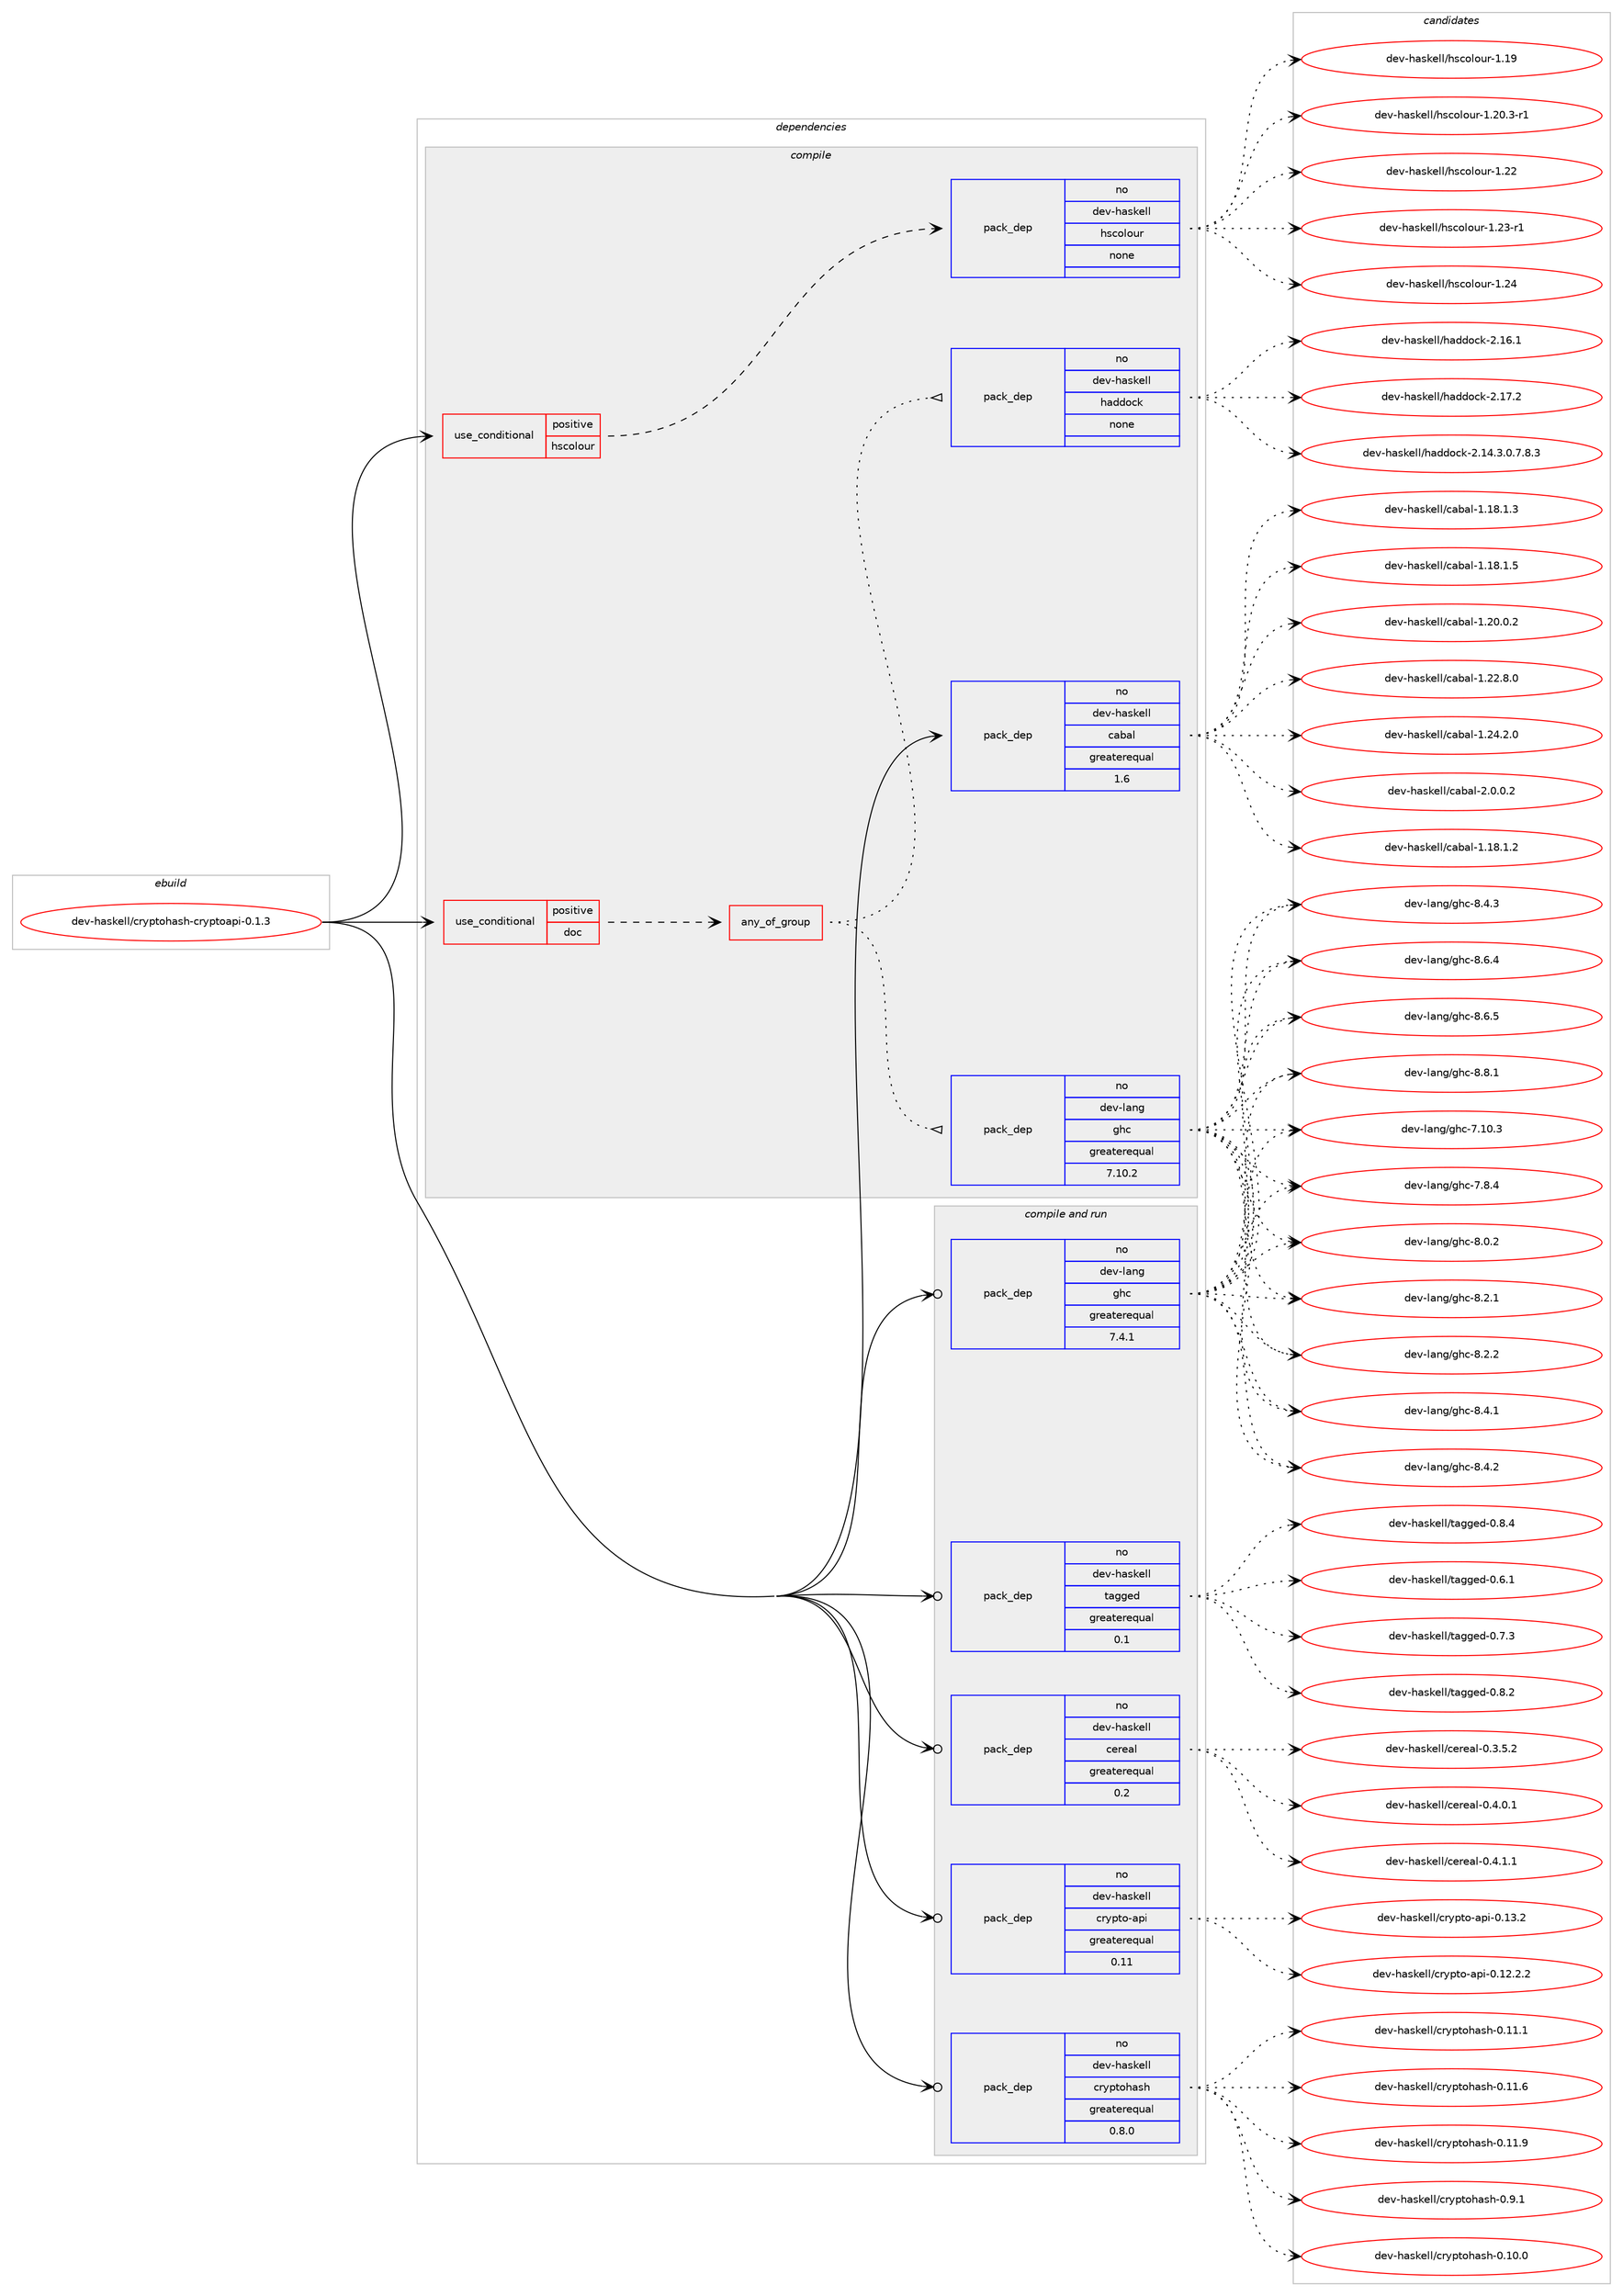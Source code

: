 digraph prolog {

# *************
# Graph options
# *************

newrank=true;
concentrate=true;
compound=true;
graph [rankdir=LR,fontname=Helvetica,fontsize=10,ranksep=1.5];#, ranksep=2.5, nodesep=0.2];
edge  [arrowhead=vee];
node  [fontname=Helvetica,fontsize=10];

# **********
# The ebuild
# **********

subgraph cluster_leftcol {
color=gray;
rank=same;
label=<<i>ebuild</i>>;
id [label="dev-haskell/cryptohash-cryptoapi-0.1.3", color=red, width=4, href="../dev-haskell/cryptohash-cryptoapi-0.1.3.svg"];
}

# ****************
# The dependencies
# ****************

subgraph cluster_midcol {
color=gray;
label=<<i>dependencies</i>>;
subgraph cluster_compile {
fillcolor="#eeeeee";
style=filled;
label=<<i>compile</i>>;
subgraph cond125400 {
dependency530605 [label=<<TABLE BORDER="0" CELLBORDER="1" CELLSPACING="0" CELLPADDING="4"><TR><TD ROWSPAN="3" CELLPADDING="10">use_conditional</TD></TR><TR><TD>positive</TD></TR><TR><TD>doc</TD></TR></TABLE>>, shape=none, color=red];
subgraph any9712 {
dependency530606 [label=<<TABLE BORDER="0" CELLBORDER="1" CELLSPACING="0" CELLPADDING="4"><TR><TD CELLPADDING="10">any_of_group</TD></TR></TABLE>>, shape=none, color=red];subgraph pack395136 {
dependency530607 [label=<<TABLE BORDER="0" CELLBORDER="1" CELLSPACING="0" CELLPADDING="4" WIDTH="220"><TR><TD ROWSPAN="6" CELLPADDING="30">pack_dep</TD></TR><TR><TD WIDTH="110">no</TD></TR><TR><TD>dev-haskell</TD></TR><TR><TD>haddock</TD></TR><TR><TD>none</TD></TR><TR><TD></TD></TR></TABLE>>, shape=none, color=blue];
}
dependency530606:e -> dependency530607:w [weight=20,style="dotted",arrowhead="oinv"];
subgraph pack395137 {
dependency530608 [label=<<TABLE BORDER="0" CELLBORDER="1" CELLSPACING="0" CELLPADDING="4" WIDTH="220"><TR><TD ROWSPAN="6" CELLPADDING="30">pack_dep</TD></TR><TR><TD WIDTH="110">no</TD></TR><TR><TD>dev-lang</TD></TR><TR><TD>ghc</TD></TR><TR><TD>greaterequal</TD></TR><TR><TD>7.10.2</TD></TR></TABLE>>, shape=none, color=blue];
}
dependency530606:e -> dependency530608:w [weight=20,style="dotted",arrowhead="oinv"];
}
dependency530605:e -> dependency530606:w [weight=20,style="dashed",arrowhead="vee"];
}
id:e -> dependency530605:w [weight=20,style="solid",arrowhead="vee"];
subgraph cond125401 {
dependency530609 [label=<<TABLE BORDER="0" CELLBORDER="1" CELLSPACING="0" CELLPADDING="4"><TR><TD ROWSPAN="3" CELLPADDING="10">use_conditional</TD></TR><TR><TD>positive</TD></TR><TR><TD>hscolour</TD></TR></TABLE>>, shape=none, color=red];
subgraph pack395138 {
dependency530610 [label=<<TABLE BORDER="0" CELLBORDER="1" CELLSPACING="0" CELLPADDING="4" WIDTH="220"><TR><TD ROWSPAN="6" CELLPADDING="30">pack_dep</TD></TR><TR><TD WIDTH="110">no</TD></TR><TR><TD>dev-haskell</TD></TR><TR><TD>hscolour</TD></TR><TR><TD>none</TD></TR><TR><TD></TD></TR></TABLE>>, shape=none, color=blue];
}
dependency530609:e -> dependency530610:w [weight=20,style="dashed",arrowhead="vee"];
}
id:e -> dependency530609:w [weight=20,style="solid",arrowhead="vee"];
subgraph pack395139 {
dependency530611 [label=<<TABLE BORDER="0" CELLBORDER="1" CELLSPACING="0" CELLPADDING="4" WIDTH="220"><TR><TD ROWSPAN="6" CELLPADDING="30">pack_dep</TD></TR><TR><TD WIDTH="110">no</TD></TR><TR><TD>dev-haskell</TD></TR><TR><TD>cabal</TD></TR><TR><TD>greaterequal</TD></TR><TR><TD>1.6</TD></TR></TABLE>>, shape=none, color=blue];
}
id:e -> dependency530611:w [weight=20,style="solid",arrowhead="vee"];
}
subgraph cluster_compileandrun {
fillcolor="#eeeeee";
style=filled;
label=<<i>compile and run</i>>;
subgraph pack395140 {
dependency530612 [label=<<TABLE BORDER="0" CELLBORDER="1" CELLSPACING="0" CELLPADDING="4" WIDTH="220"><TR><TD ROWSPAN="6" CELLPADDING="30">pack_dep</TD></TR><TR><TD WIDTH="110">no</TD></TR><TR><TD>dev-haskell</TD></TR><TR><TD>cereal</TD></TR><TR><TD>greaterequal</TD></TR><TR><TD>0.2</TD></TR></TABLE>>, shape=none, color=blue];
}
id:e -> dependency530612:w [weight=20,style="solid",arrowhead="odotvee"];
subgraph pack395141 {
dependency530613 [label=<<TABLE BORDER="0" CELLBORDER="1" CELLSPACING="0" CELLPADDING="4" WIDTH="220"><TR><TD ROWSPAN="6" CELLPADDING="30">pack_dep</TD></TR><TR><TD WIDTH="110">no</TD></TR><TR><TD>dev-haskell</TD></TR><TR><TD>crypto-api</TD></TR><TR><TD>greaterequal</TD></TR><TR><TD>0.11</TD></TR></TABLE>>, shape=none, color=blue];
}
id:e -> dependency530613:w [weight=20,style="solid",arrowhead="odotvee"];
subgraph pack395142 {
dependency530614 [label=<<TABLE BORDER="0" CELLBORDER="1" CELLSPACING="0" CELLPADDING="4" WIDTH="220"><TR><TD ROWSPAN="6" CELLPADDING="30">pack_dep</TD></TR><TR><TD WIDTH="110">no</TD></TR><TR><TD>dev-haskell</TD></TR><TR><TD>cryptohash</TD></TR><TR><TD>greaterequal</TD></TR><TR><TD>0.8.0</TD></TR></TABLE>>, shape=none, color=blue];
}
id:e -> dependency530614:w [weight=20,style="solid",arrowhead="odotvee"];
subgraph pack395143 {
dependency530615 [label=<<TABLE BORDER="0" CELLBORDER="1" CELLSPACING="0" CELLPADDING="4" WIDTH="220"><TR><TD ROWSPAN="6" CELLPADDING="30">pack_dep</TD></TR><TR><TD WIDTH="110">no</TD></TR><TR><TD>dev-haskell</TD></TR><TR><TD>tagged</TD></TR><TR><TD>greaterequal</TD></TR><TR><TD>0.1</TD></TR></TABLE>>, shape=none, color=blue];
}
id:e -> dependency530615:w [weight=20,style="solid",arrowhead="odotvee"];
subgraph pack395144 {
dependency530616 [label=<<TABLE BORDER="0" CELLBORDER="1" CELLSPACING="0" CELLPADDING="4" WIDTH="220"><TR><TD ROWSPAN="6" CELLPADDING="30">pack_dep</TD></TR><TR><TD WIDTH="110">no</TD></TR><TR><TD>dev-lang</TD></TR><TR><TD>ghc</TD></TR><TR><TD>greaterequal</TD></TR><TR><TD>7.4.1</TD></TR></TABLE>>, shape=none, color=blue];
}
id:e -> dependency530616:w [weight=20,style="solid",arrowhead="odotvee"];
}
subgraph cluster_run {
fillcolor="#eeeeee";
style=filled;
label=<<i>run</i>>;
}
}

# **************
# The candidates
# **************

subgraph cluster_choices {
rank=same;
color=gray;
label=<<i>candidates</i>>;

subgraph choice395136 {
color=black;
nodesep=1;
choice1001011184510497115107101108108471049710010011199107455046495246514648465546564651 [label="dev-haskell/haddock-2.14.3.0.7.8.3", color=red, width=4,href="../dev-haskell/haddock-2.14.3.0.7.8.3.svg"];
choice100101118451049711510710110810847104971001001119910745504649544649 [label="dev-haskell/haddock-2.16.1", color=red, width=4,href="../dev-haskell/haddock-2.16.1.svg"];
choice100101118451049711510710110810847104971001001119910745504649554650 [label="dev-haskell/haddock-2.17.2", color=red, width=4,href="../dev-haskell/haddock-2.17.2.svg"];
dependency530607:e -> choice1001011184510497115107101108108471049710010011199107455046495246514648465546564651:w [style=dotted,weight="100"];
dependency530607:e -> choice100101118451049711510710110810847104971001001119910745504649544649:w [style=dotted,weight="100"];
dependency530607:e -> choice100101118451049711510710110810847104971001001119910745504649554650:w [style=dotted,weight="100"];
}
subgraph choice395137 {
color=black;
nodesep=1;
choice1001011184510897110103471031049945554649484651 [label="dev-lang/ghc-7.10.3", color=red, width=4,href="../dev-lang/ghc-7.10.3.svg"];
choice10010111845108971101034710310499455546564652 [label="dev-lang/ghc-7.8.4", color=red, width=4,href="../dev-lang/ghc-7.8.4.svg"];
choice10010111845108971101034710310499455646484650 [label="dev-lang/ghc-8.0.2", color=red, width=4,href="../dev-lang/ghc-8.0.2.svg"];
choice10010111845108971101034710310499455646504649 [label="dev-lang/ghc-8.2.1", color=red, width=4,href="../dev-lang/ghc-8.2.1.svg"];
choice10010111845108971101034710310499455646504650 [label="dev-lang/ghc-8.2.2", color=red, width=4,href="../dev-lang/ghc-8.2.2.svg"];
choice10010111845108971101034710310499455646524649 [label="dev-lang/ghc-8.4.1", color=red, width=4,href="../dev-lang/ghc-8.4.1.svg"];
choice10010111845108971101034710310499455646524650 [label="dev-lang/ghc-8.4.2", color=red, width=4,href="../dev-lang/ghc-8.4.2.svg"];
choice10010111845108971101034710310499455646524651 [label="dev-lang/ghc-8.4.3", color=red, width=4,href="../dev-lang/ghc-8.4.3.svg"];
choice10010111845108971101034710310499455646544652 [label="dev-lang/ghc-8.6.4", color=red, width=4,href="../dev-lang/ghc-8.6.4.svg"];
choice10010111845108971101034710310499455646544653 [label="dev-lang/ghc-8.6.5", color=red, width=4,href="../dev-lang/ghc-8.6.5.svg"];
choice10010111845108971101034710310499455646564649 [label="dev-lang/ghc-8.8.1", color=red, width=4,href="../dev-lang/ghc-8.8.1.svg"];
dependency530608:e -> choice1001011184510897110103471031049945554649484651:w [style=dotted,weight="100"];
dependency530608:e -> choice10010111845108971101034710310499455546564652:w [style=dotted,weight="100"];
dependency530608:e -> choice10010111845108971101034710310499455646484650:w [style=dotted,weight="100"];
dependency530608:e -> choice10010111845108971101034710310499455646504649:w [style=dotted,weight="100"];
dependency530608:e -> choice10010111845108971101034710310499455646504650:w [style=dotted,weight="100"];
dependency530608:e -> choice10010111845108971101034710310499455646524649:w [style=dotted,weight="100"];
dependency530608:e -> choice10010111845108971101034710310499455646524650:w [style=dotted,weight="100"];
dependency530608:e -> choice10010111845108971101034710310499455646524651:w [style=dotted,weight="100"];
dependency530608:e -> choice10010111845108971101034710310499455646544652:w [style=dotted,weight="100"];
dependency530608:e -> choice10010111845108971101034710310499455646544653:w [style=dotted,weight="100"];
dependency530608:e -> choice10010111845108971101034710310499455646564649:w [style=dotted,weight="100"];
}
subgraph choice395138 {
color=black;
nodesep=1;
choice100101118451049711510710110810847104115991111081111171144549464957 [label="dev-haskell/hscolour-1.19", color=red, width=4,href="../dev-haskell/hscolour-1.19.svg"];
choice10010111845104971151071011081084710411599111108111117114454946504846514511449 [label="dev-haskell/hscolour-1.20.3-r1", color=red, width=4,href="../dev-haskell/hscolour-1.20.3-r1.svg"];
choice100101118451049711510710110810847104115991111081111171144549465050 [label="dev-haskell/hscolour-1.22", color=red, width=4,href="../dev-haskell/hscolour-1.22.svg"];
choice1001011184510497115107101108108471041159911110811111711445494650514511449 [label="dev-haskell/hscolour-1.23-r1", color=red, width=4,href="../dev-haskell/hscolour-1.23-r1.svg"];
choice100101118451049711510710110810847104115991111081111171144549465052 [label="dev-haskell/hscolour-1.24", color=red, width=4,href="../dev-haskell/hscolour-1.24.svg"];
dependency530610:e -> choice100101118451049711510710110810847104115991111081111171144549464957:w [style=dotted,weight="100"];
dependency530610:e -> choice10010111845104971151071011081084710411599111108111117114454946504846514511449:w [style=dotted,weight="100"];
dependency530610:e -> choice100101118451049711510710110810847104115991111081111171144549465050:w [style=dotted,weight="100"];
dependency530610:e -> choice1001011184510497115107101108108471041159911110811111711445494650514511449:w [style=dotted,weight="100"];
dependency530610:e -> choice100101118451049711510710110810847104115991111081111171144549465052:w [style=dotted,weight="100"];
}
subgraph choice395139 {
color=black;
nodesep=1;
choice10010111845104971151071011081084799979897108454946495646494650 [label="dev-haskell/cabal-1.18.1.2", color=red, width=4,href="../dev-haskell/cabal-1.18.1.2.svg"];
choice10010111845104971151071011081084799979897108454946495646494651 [label="dev-haskell/cabal-1.18.1.3", color=red, width=4,href="../dev-haskell/cabal-1.18.1.3.svg"];
choice10010111845104971151071011081084799979897108454946495646494653 [label="dev-haskell/cabal-1.18.1.5", color=red, width=4,href="../dev-haskell/cabal-1.18.1.5.svg"];
choice10010111845104971151071011081084799979897108454946504846484650 [label="dev-haskell/cabal-1.20.0.2", color=red, width=4,href="../dev-haskell/cabal-1.20.0.2.svg"];
choice10010111845104971151071011081084799979897108454946505046564648 [label="dev-haskell/cabal-1.22.8.0", color=red, width=4,href="../dev-haskell/cabal-1.22.8.0.svg"];
choice10010111845104971151071011081084799979897108454946505246504648 [label="dev-haskell/cabal-1.24.2.0", color=red, width=4,href="../dev-haskell/cabal-1.24.2.0.svg"];
choice100101118451049711510710110810847999798971084550464846484650 [label="dev-haskell/cabal-2.0.0.2", color=red, width=4,href="../dev-haskell/cabal-2.0.0.2.svg"];
dependency530611:e -> choice10010111845104971151071011081084799979897108454946495646494650:w [style=dotted,weight="100"];
dependency530611:e -> choice10010111845104971151071011081084799979897108454946495646494651:w [style=dotted,weight="100"];
dependency530611:e -> choice10010111845104971151071011081084799979897108454946495646494653:w [style=dotted,weight="100"];
dependency530611:e -> choice10010111845104971151071011081084799979897108454946504846484650:w [style=dotted,weight="100"];
dependency530611:e -> choice10010111845104971151071011081084799979897108454946505046564648:w [style=dotted,weight="100"];
dependency530611:e -> choice10010111845104971151071011081084799979897108454946505246504648:w [style=dotted,weight="100"];
dependency530611:e -> choice100101118451049711510710110810847999798971084550464846484650:w [style=dotted,weight="100"];
}
subgraph choice395140 {
color=black;
nodesep=1;
choice10010111845104971151071011081084799101114101971084548465146534650 [label="dev-haskell/cereal-0.3.5.2", color=red, width=4,href="../dev-haskell/cereal-0.3.5.2.svg"];
choice10010111845104971151071011081084799101114101971084548465246484649 [label="dev-haskell/cereal-0.4.0.1", color=red, width=4,href="../dev-haskell/cereal-0.4.0.1.svg"];
choice10010111845104971151071011081084799101114101971084548465246494649 [label="dev-haskell/cereal-0.4.1.1", color=red, width=4,href="../dev-haskell/cereal-0.4.1.1.svg"];
dependency530612:e -> choice10010111845104971151071011081084799101114101971084548465146534650:w [style=dotted,weight="100"];
dependency530612:e -> choice10010111845104971151071011081084799101114101971084548465246484649:w [style=dotted,weight="100"];
dependency530612:e -> choice10010111845104971151071011081084799101114101971084548465246494649:w [style=dotted,weight="100"];
}
subgraph choice395141 {
color=black;
nodesep=1;
choice100101118451049711510710110810847991141211121161114597112105454846495046504650 [label="dev-haskell/crypto-api-0.12.2.2", color=red, width=4,href="../dev-haskell/crypto-api-0.12.2.2.svg"];
choice10010111845104971151071011081084799114121112116111459711210545484649514650 [label="dev-haskell/crypto-api-0.13.2", color=red, width=4,href="../dev-haskell/crypto-api-0.13.2.svg"];
dependency530613:e -> choice100101118451049711510710110810847991141211121161114597112105454846495046504650:w [style=dotted,weight="100"];
dependency530613:e -> choice10010111845104971151071011081084799114121112116111459711210545484649514650:w [style=dotted,weight="100"];
}
subgraph choice395142 {
color=black;
nodesep=1;
choice100101118451049711510710110810847991141211121161111049711510445484649484648 [label="dev-haskell/cryptohash-0.10.0", color=red, width=4,href="../dev-haskell/cryptohash-0.10.0.svg"];
choice100101118451049711510710110810847991141211121161111049711510445484649494649 [label="dev-haskell/cryptohash-0.11.1", color=red, width=4,href="../dev-haskell/cryptohash-0.11.1.svg"];
choice100101118451049711510710110810847991141211121161111049711510445484649494654 [label="dev-haskell/cryptohash-0.11.6", color=red, width=4,href="../dev-haskell/cryptohash-0.11.6.svg"];
choice100101118451049711510710110810847991141211121161111049711510445484649494657 [label="dev-haskell/cryptohash-0.11.9", color=red, width=4,href="../dev-haskell/cryptohash-0.11.9.svg"];
choice1001011184510497115107101108108479911412111211611110497115104454846574649 [label="dev-haskell/cryptohash-0.9.1", color=red, width=4,href="../dev-haskell/cryptohash-0.9.1.svg"];
dependency530614:e -> choice100101118451049711510710110810847991141211121161111049711510445484649484648:w [style=dotted,weight="100"];
dependency530614:e -> choice100101118451049711510710110810847991141211121161111049711510445484649494649:w [style=dotted,weight="100"];
dependency530614:e -> choice100101118451049711510710110810847991141211121161111049711510445484649494654:w [style=dotted,weight="100"];
dependency530614:e -> choice100101118451049711510710110810847991141211121161111049711510445484649494657:w [style=dotted,weight="100"];
dependency530614:e -> choice1001011184510497115107101108108479911412111211611110497115104454846574649:w [style=dotted,weight="100"];
}
subgraph choice395143 {
color=black;
nodesep=1;
choice10010111845104971151071011081084711697103103101100454846544649 [label="dev-haskell/tagged-0.6.1", color=red, width=4,href="../dev-haskell/tagged-0.6.1.svg"];
choice10010111845104971151071011081084711697103103101100454846554651 [label="dev-haskell/tagged-0.7.3", color=red, width=4,href="../dev-haskell/tagged-0.7.3.svg"];
choice10010111845104971151071011081084711697103103101100454846564650 [label="dev-haskell/tagged-0.8.2", color=red, width=4,href="../dev-haskell/tagged-0.8.2.svg"];
choice10010111845104971151071011081084711697103103101100454846564652 [label="dev-haskell/tagged-0.8.4", color=red, width=4,href="../dev-haskell/tagged-0.8.4.svg"];
dependency530615:e -> choice10010111845104971151071011081084711697103103101100454846544649:w [style=dotted,weight="100"];
dependency530615:e -> choice10010111845104971151071011081084711697103103101100454846554651:w [style=dotted,weight="100"];
dependency530615:e -> choice10010111845104971151071011081084711697103103101100454846564650:w [style=dotted,weight="100"];
dependency530615:e -> choice10010111845104971151071011081084711697103103101100454846564652:w [style=dotted,weight="100"];
}
subgraph choice395144 {
color=black;
nodesep=1;
choice1001011184510897110103471031049945554649484651 [label="dev-lang/ghc-7.10.3", color=red, width=4,href="../dev-lang/ghc-7.10.3.svg"];
choice10010111845108971101034710310499455546564652 [label="dev-lang/ghc-7.8.4", color=red, width=4,href="../dev-lang/ghc-7.8.4.svg"];
choice10010111845108971101034710310499455646484650 [label="dev-lang/ghc-8.0.2", color=red, width=4,href="../dev-lang/ghc-8.0.2.svg"];
choice10010111845108971101034710310499455646504649 [label="dev-lang/ghc-8.2.1", color=red, width=4,href="../dev-lang/ghc-8.2.1.svg"];
choice10010111845108971101034710310499455646504650 [label="dev-lang/ghc-8.2.2", color=red, width=4,href="../dev-lang/ghc-8.2.2.svg"];
choice10010111845108971101034710310499455646524649 [label="dev-lang/ghc-8.4.1", color=red, width=4,href="../dev-lang/ghc-8.4.1.svg"];
choice10010111845108971101034710310499455646524650 [label="dev-lang/ghc-8.4.2", color=red, width=4,href="../dev-lang/ghc-8.4.2.svg"];
choice10010111845108971101034710310499455646524651 [label="dev-lang/ghc-8.4.3", color=red, width=4,href="../dev-lang/ghc-8.4.3.svg"];
choice10010111845108971101034710310499455646544652 [label="dev-lang/ghc-8.6.4", color=red, width=4,href="../dev-lang/ghc-8.6.4.svg"];
choice10010111845108971101034710310499455646544653 [label="dev-lang/ghc-8.6.5", color=red, width=4,href="../dev-lang/ghc-8.6.5.svg"];
choice10010111845108971101034710310499455646564649 [label="dev-lang/ghc-8.8.1", color=red, width=4,href="../dev-lang/ghc-8.8.1.svg"];
dependency530616:e -> choice1001011184510897110103471031049945554649484651:w [style=dotted,weight="100"];
dependency530616:e -> choice10010111845108971101034710310499455546564652:w [style=dotted,weight="100"];
dependency530616:e -> choice10010111845108971101034710310499455646484650:w [style=dotted,weight="100"];
dependency530616:e -> choice10010111845108971101034710310499455646504649:w [style=dotted,weight="100"];
dependency530616:e -> choice10010111845108971101034710310499455646504650:w [style=dotted,weight="100"];
dependency530616:e -> choice10010111845108971101034710310499455646524649:w [style=dotted,weight="100"];
dependency530616:e -> choice10010111845108971101034710310499455646524650:w [style=dotted,weight="100"];
dependency530616:e -> choice10010111845108971101034710310499455646524651:w [style=dotted,weight="100"];
dependency530616:e -> choice10010111845108971101034710310499455646544652:w [style=dotted,weight="100"];
dependency530616:e -> choice10010111845108971101034710310499455646544653:w [style=dotted,weight="100"];
dependency530616:e -> choice10010111845108971101034710310499455646564649:w [style=dotted,weight="100"];
}
}

}
